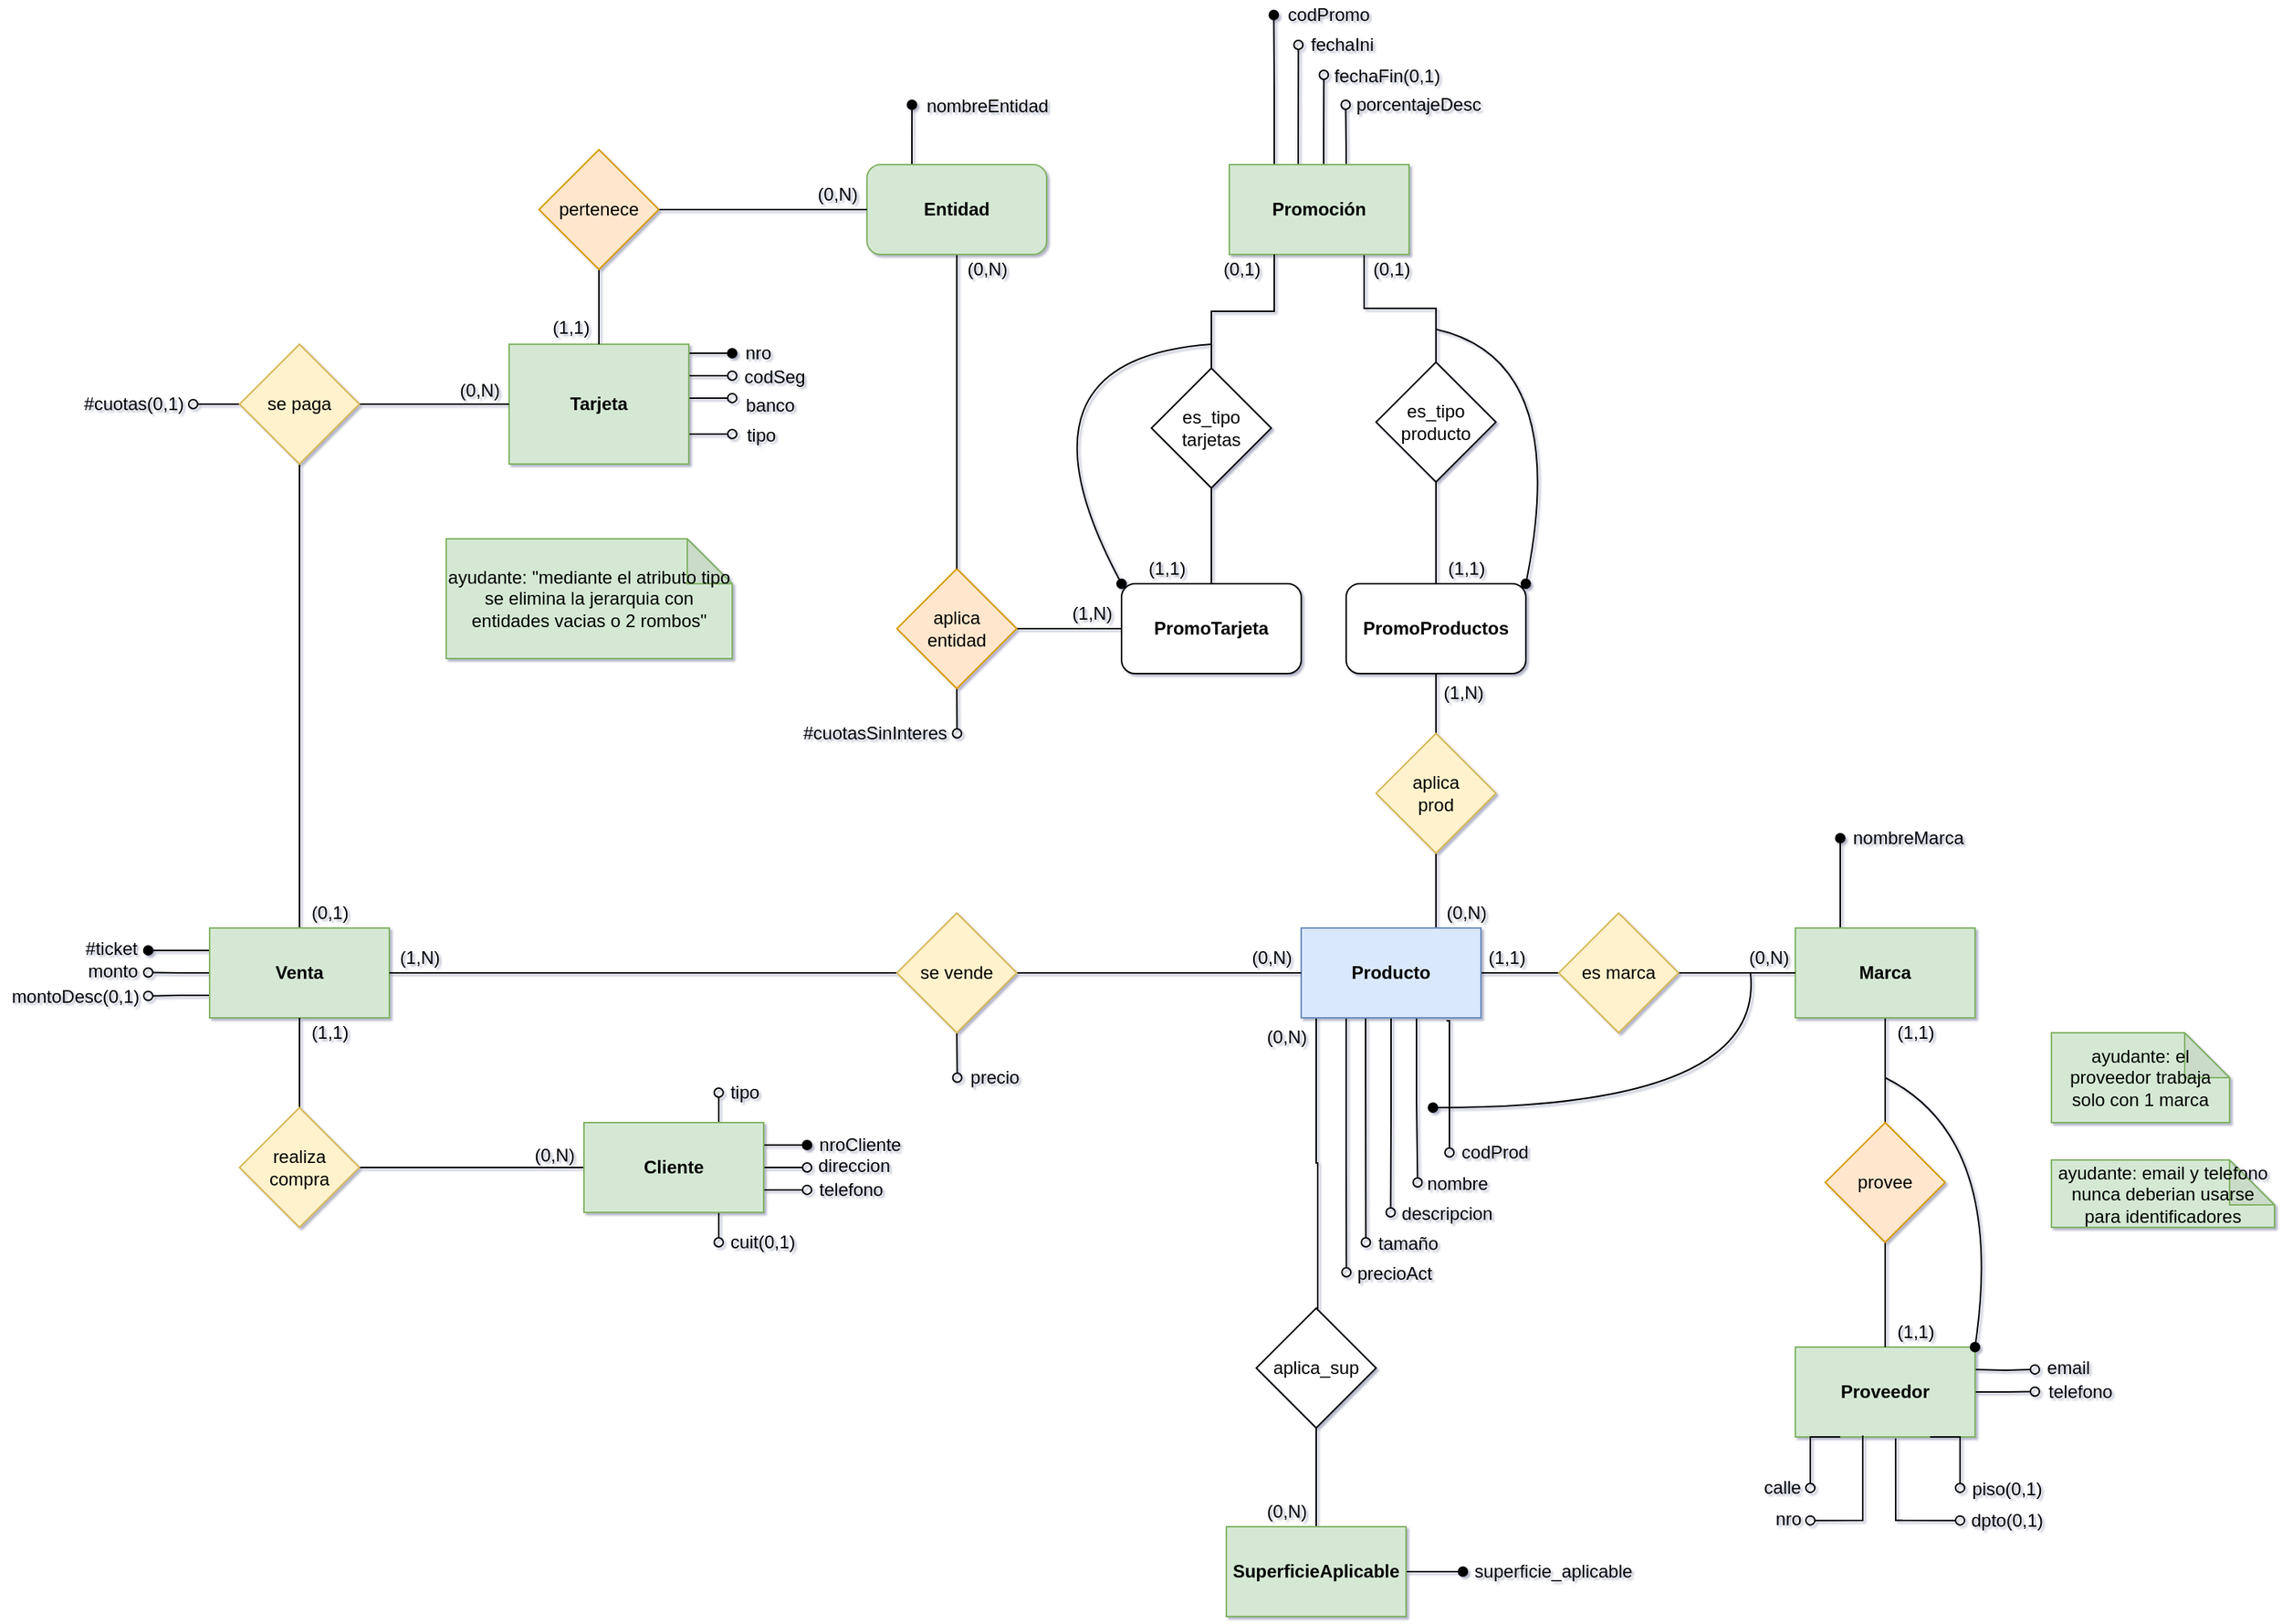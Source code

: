 <mxfile version="17.4.1" type="github">
  <diagram id="bOpDC4ROktXZ9G_zTPv-" name="Page-1">
    <mxGraphModel dx="1695" dy="1665" grid="1" gridSize="10" guides="1" tooltips="1" connect="1" arrows="1" fold="1" page="1" pageScale="1" pageWidth="827" pageHeight="1169" math="0" shadow="1">
      <root>
        <mxCell id="0" />
        <mxCell id="1" parent="0" />
        <mxCell id="mMfdGGbM-2EiEatci0lj-2" style="edgeStyle=orthogonalEdgeStyle;rounded=0;orthogonalLoop=1;jettySize=auto;html=1;exitX=0.817;exitY=1.033;exitDx=0;exitDy=0;endArrow=oval;endFill=0;exitPerimeter=0;" parent="1" edge="1">
          <mxGeometry relative="1" as="geometry">
            <mxPoint x="279" y="290" as="targetPoint" />
            <mxPoint x="277.04" y="201.98" as="sourcePoint" />
            <Array as="points">
              <mxPoint x="279" y="202" />
            </Array>
          </mxGeometry>
        </mxCell>
        <mxCell id="mMfdGGbM-2EiEatci0lj-12" style="edgeStyle=orthogonalEdgeStyle;rounded=0;orthogonalLoop=1;jettySize=auto;html=1;exitX=1;exitY=0.5;exitDx=0;exitDy=0;entryX=0;entryY=0.5;entryDx=0;entryDy=0;endArrow=none;endFill=0;" parent="1" source="mMfdGGbM-2EiEatci0lj-1" target="mMfdGGbM-2EiEatci0lj-11" edge="1">
          <mxGeometry relative="1" as="geometry" />
        </mxCell>
        <mxCell id="mMfdGGbM-2EiEatci0lj-57" style="edgeStyle=orthogonalEdgeStyle;rounded=0;orthogonalLoop=1;jettySize=auto;html=1;exitX=0.75;exitY=0;exitDx=0;exitDy=0;entryX=0.5;entryY=1;entryDx=0;entryDy=0;endArrow=none;endFill=0;" parent="1" source="mMfdGGbM-2EiEatci0lj-1" target="mMfdGGbM-2EiEatci0lj-34" edge="1">
          <mxGeometry relative="1" as="geometry" />
        </mxCell>
        <mxCell id="mMfdGGbM-2EiEatci0lj-151" style="edgeStyle=orthogonalEdgeStyle;rounded=0;orthogonalLoop=1;jettySize=auto;html=1;exitX=0.5;exitY=1;exitDx=0;exitDy=0;endArrow=oval;endFill=0;" parent="1" edge="1">
          <mxGeometry relative="1" as="geometry">
            <mxPoint x="257.739" y="310" as="targetPoint" />
            <mxPoint x="258.0" y="200.0" as="sourcePoint" />
            <Array as="points">
              <mxPoint x="257" y="200" />
              <mxPoint x="257" y="255" />
            </Array>
          </mxGeometry>
        </mxCell>
        <mxCell id="mMfdGGbM-2EiEatci0lj-152" style="edgeStyle=orthogonalEdgeStyle;rounded=0;orthogonalLoop=1;jettySize=auto;html=1;exitX=0.5;exitY=1;exitDx=0;exitDy=0;endArrow=oval;endFill=0;" parent="1" source="mMfdGGbM-2EiEatci0lj-1" edge="1">
          <mxGeometry relative="1" as="geometry">
            <mxPoint x="239.739" y="330" as="targetPoint" />
          </mxGeometry>
        </mxCell>
        <mxCell id="mMfdGGbM-2EiEatci0lj-153" style="edgeStyle=orthogonalEdgeStyle;rounded=0;orthogonalLoop=1;jettySize=auto;html=1;exitX=0.25;exitY=1;exitDx=0;exitDy=0;endArrow=oval;endFill=0;" parent="1" edge="1">
          <mxGeometry relative="1" as="geometry">
            <mxPoint x="223.174" y="350" as="targetPoint" />
            <mxPoint x="223.0" y="200.0" as="sourcePoint" />
            <Array as="points">
              <mxPoint x="223" y="240" />
              <mxPoint x="223" y="240" />
            </Array>
          </mxGeometry>
        </mxCell>
        <mxCell id="mMfdGGbM-2EiEatci0lj-154" style="edgeStyle=orthogonalEdgeStyle;rounded=0;orthogonalLoop=1;jettySize=auto;html=1;exitX=0.25;exitY=1;exitDx=0;exitDy=0;endArrow=oval;endFill=0;" parent="1" source="mMfdGGbM-2EiEatci0lj-1" edge="1">
          <mxGeometry relative="1" as="geometry">
            <mxPoint x="210.174" y="370" as="targetPoint" />
          </mxGeometry>
        </mxCell>
        <mxCell id="o3-ZCwz5johq-laWg9kE-19" style="edgeStyle=orthogonalEdgeStyle;rounded=0;orthogonalLoop=1;jettySize=auto;html=1;exitX=0;exitY=1;exitDx=0;exitDy=0;entryX=0.5;entryY=0;entryDx=0;entryDy=0;endArrow=none;endFill=0;" edge="1" parent="1" target="o3-ZCwz5johq-laWg9kE-18">
          <mxGeometry relative="1" as="geometry">
            <mxPoint x="190" y="200" as="sourcePoint" />
            <mxPoint x="191" y="394" as="targetPoint" />
            <Array as="points">
              <mxPoint x="190" y="297" />
              <mxPoint x="191" y="297" />
              <mxPoint x="191" y="394" />
            </Array>
          </mxGeometry>
        </mxCell>
        <mxCell id="mMfdGGbM-2EiEatci0lj-1" value="Producto" style="rounded=0;whiteSpace=wrap;html=1;fontStyle=1;fillColor=#dae8fc;strokeColor=#6c8ebf;" parent="1" vertex="1">
          <mxGeometry x="180" y="140" width="120" height="60" as="geometry" />
        </mxCell>
        <mxCell id="mMfdGGbM-2EiEatci0lj-3" value="codProd" style="text;html=1;align=center;verticalAlign=middle;resizable=0;points=[];autosize=1;strokeColor=none;fillColor=none;" parent="1" vertex="1">
          <mxGeometry x="279" y="280" width="60" height="20" as="geometry" />
        </mxCell>
        <mxCell id="mMfdGGbM-2EiEatci0lj-14" style="edgeStyle=orthogonalEdgeStyle;rounded=0;orthogonalLoop=1;jettySize=auto;html=1;exitX=0.25;exitY=0;exitDx=0;exitDy=0;endArrow=oval;endFill=1;" parent="1" source="mMfdGGbM-2EiEatci0lj-10" edge="1">
          <mxGeometry relative="1" as="geometry">
            <mxPoint x="540" y="80" as="targetPoint" />
          </mxGeometry>
        </mxCell>
        <mxCell id="mMfdGGbM-2EiEatci0lj-126" style="edgeStyle=orthogonalEdgeStyle;rounded=0;orthogonalLoop=1;jettySize=auto;html=1;exitX=0.5;exitY=1;exitDx=0;exitDy=0;entryX=0.5;entryY=0;entryDx=0;entryDy=0;endArrow=none;endFill=0;" parent="1" source="mMfdGGbM-2EiEatci0lj-10" target="mMfdGGbM-2EiEatci0lj-123" edge="1">
          <mxGeometry relative="1" as="geometry" />
        </mxCell>
        <mxCell id="mMfdGGbM-2EiEatci0lj-10" value="Marca" style="rounded=0;whiteSpace=wrap;html=1;fontStyle=1;fillColor=#d5e8d4;strokeColor=#82b366;" parent="1" vertex="1">
          <mxGeometry x="510" y="140" width="120" height="60" as="geometry" />
        </mxCell>
        <mxCell id="mMfdGGbM-2EiEatci0lj-13" style="edgeStyle=orthogonalEdgeStyle;rounded=0;orthogonalLoop=1;jettySize=auto;html=1;exitX=1;exitY=0.5;exitDx=0;exitDy=0;entryX=0;entryY=0.5;entryDx=0;entryDy=0;endArrow=none;endFill=0;" parent="1" source="mMfdGGbM-2EiEatci0lj-11" target="mMfdGGbM-2EiEatci0lj-10" edge="1">
          <mxGeometry relative="1" as="geometry" />
        </mxCell>
        <mxCell id="mMfdGGbM-2EiEatci0lj-11" value="es marca" style="rhombus;whiteSpace=wrap;html=1;fillColor=#fff2cc;strokeColor=#d6b656;" parent="1" vertex="1">
          <mxGeometry x="352" y="130" width="80" height="80" as="geometry" />
        </mxCell>
        <mxCell id="mMfdGGbM-2EiEatci0lj-15" value="nombreMarca" style="text;html=1;align=center;verticalAlign=middle;resizable=0;points=[];autosize=1;strokeColor=none;fillColor=none;" parent="1" vertex="1">
          <mxGeometry x="540" y="70" width="90" height="20" as="geometry" />
        </mxCell>
        <mxCell id="mMfdGGbM-2EiEatci0lj-16" value="" style="curved=1;endArrow=oval;html=1;rounded=0;endFill=1;" parent="1" edge="1">
          <mxGeometry width="50" height="50" relative="1" as="geometry">
            <mxPoint x="480" y="170" as="sourcePoint" />
            <mxPoint x="268" y="260" as="targetPoint" />
            <Array as="points">
              <mxPoint x="490" y="260" />
            </Array>
          </mxGeometry>
        </mxCell>
        <mxCell id="mMfdGGbM-2EiEatci0lj-48" style="edgeStyle=orthogonalEdgeStyle;rounded=0;orthogonalLoop=1;jettySize=auto;html=1;exitX=0.5;exitY=0;exitDx=0;exitDy=0;entryX=0.5;entryY=1;entryDx=0;entryDy=0;endArrow=none;endFill=0;" parent="1" source="mMfdGGbM-2EiEatci0lj-17" target="mMfdGGbM-2EiEatci0lj-22" edge="1">
          <mxGeometry relative="1" as="geometry" />
        </mxCell>
        <mxCell id="mMfdGGbM-2EiEatci0lj-70" style="edgeStyle=orthogonalEdgeStyle;rounded=0;orthogonalLoop=1;jettySize=auto;html=1;exitX=0;exitY=0.25;exitDx=0;exitDy=0;endArrow=oval;endFill=1;" parent="1" source="mMfdGGbM-2EiEatci0lj-17" edge="1">
          <mxGeometry relative="1" as="geometry">
            <mxPoint x="-590" y="154.957" as="targetPoint" />
          </mxGeometry>
        </mxCell>
        <mxCell id="mMfdGGbM-2EiEatci0lj-71" style="edgeStyle=orthogonalEdgeStyle;rounded=0;orthogonalLoop=1;jettySize=auto;html=1;exitX=0;exitY=0.5;exitDx=0;exitDy=0;endArrow=oval;endFill=0;" parent="1" source="mMfdGGbM-2EiEatci0lj-17" edge="1">
          <mxGeometry relative="1" as="geometry">
            <mxPoint x="-590" y="169.739" as="targetPoint" />
          </mxGeometry>
        </mxCell>
        <mxCell id="mMfdGGbM-2EiEatci0lj-72" style="edgeStyle=orthogonalEdgeStyle;rounded=0;orthogonalLoop=1;jettySize=auto;html=1;exitX=0;exitY=0.75;exitDx=0;exitDy=0;endArrow=oval;endFill=0;" parent="1" source="mMfdGGbM-2EiEatci0lj-17" edge="1">
          <mxGeometry relative="1" as="geometry">
            <mxPoint x="-590" y="185.391" as="targetPoint" />
          </mxGeometry>
        </mxCell>
        <mxCell id="mMfdGGbM-2EiEatci0lj-17" value="Venta" style="rounded=0;whiteSpace=wrap;html=1;fontStyle=1;fillColor=#d5e8d4;strokeColor=#82b366;" parent="1" vertex="1">
          <mxGeometry x="-549" y="140" width="120" height="60" as="geometry" />
        </mxCell>
        <mxCell id="mMfdGGbM-2EiEatci0lj-19" style="edgeStyle=orthogonalEdgeStyle;rounded=0;orthogonalLoop=1;jettySize=auto;html=1;exitX=1;exitY=0.5;exitDx=0;exitDy=0;entryX=0;entryY=0.5;entryDx=0;entryDy=0;endArrow=none;endFill=0;" parent="1" source="mMfdGGbM-2EiEatci0lj-18" target="mMfdGGbM-2EiEatci0lj-1" edge="1">
          <mxGeometry relative="1" as="geometry" />
        </mxCell>
        <mxCell id="mMfdGGbM-2EiEatci0lj-20" style="edgeStyle=orthogonalEdgeStyle;rounded=0;orthogonalLoop=1;jettySize=auto;html=1;exitX=0;exitY=0.5;exitDx=0;exitDy=0;entryX=1;entryY=0.5;entryDx=0;entryDy=0;endArrow=none;endFill=0;" parent="1" source="mMfdGGbM-2EiEatci0lj-18" target="mMfdGGbM-2EiEatci0lj-17" edge="1">
          <mxGeometry relative="1" as="geometry" />
        </mxCell>
        <mxCell id="mMfdGGbM-2EiEatci0lj-76" style="edgeStyle=orthogonalEdgeStyle;rounded=0;orthogonalLoop=1;jettySize=auto;html=1;exitX=0.5;exitY=1;exitDx=0;exitDy=0;endArrow=oval;endFill=0;" parent="1" source="mMfdGGbM-2EiEatci0lj-18" edge="1">
          <mxGeometry relative="1" as="geometry">
            <mxPoint x="-49.692" y="240" as="targetPoint" />
          </mxGeometry>
        </mxCell>
        <mxCell id="mMfdGGbM-2EiEatci0lj-18" value="se vende" style="rhombus;whiteSpace=wrap;html=1;fillColor=#fff2cc;strokeColor=#d6b656;" parent="1" vertex="1">
          <mxGeometry x="-90" y="130" width="80" height="80" as="geometry" />
        </mxCell>
        <mxCell id="mMfdGGbM-2EiEatci0lj-83" style="edgeStyle=orthogonalEdgeStyle;rounded=0;orthogonalLoop=1;jettySize=auto;html=1;exitX=1;exitY=0.25;exitDx=0;exitDy=0;endArrow=oval;endFill=1;" parent="1" edge="1">
          <mxGeometry relative="1" as="geometry">
            <mxPoint x="-200" y="-243.609" as="targetPoint" />
            <mxPoint x="-229" y="-244" as="sourcePoint" />
          </mxGeometry>
        </mxCell>
        <mxCell id="mMfdGGbM-2EiEatci0lj-84" style="edgeStyle=orthogonalEdgeStyle;rounded=0;orthogonalLoop=1;jettySize=auto;html=1;exitX=1;exitY=0.5;exitDx=0;exitDy=0;endArrow=oval;endFill=0;" parent="1" edge="1">
          <mxGeometry relative="1" as="geometry">
            <mxPoint x="-200" y="-228.826" as="targetPoint" />
            <mxPoint x="-229" y="-229" as="sourcePoint" />
          </mxGeometry>
        </mxCell>
        <mxCell id="mMfdGGbM-2EiEatci0lj-85" style="edgeStyle=orthogonalEdgeStyle;rounded=0;orthogonalLoop=1;jettySize=auto;html=1;exitX=1;exitY=0.75;exitDx=0;exitDy=0;endArrow=oval;endFill=0;" parent="1" edge="1">
          <mxGeometry relative="1" as="geometry">
            <mxPoint x="-200" y="-214.043" as="targetPoint" />
            <mxPoint x="-229" y="-214" as="sourcePoint" />
          </mxGeometry>
        </mxCell>
        <mxCell id="G6NL-QWqGKTzPhSWlAU9-1" style="edgeStyle=orthogonalEdgeStyle;rounded=0;orthogonalLoop=1;jettySize=auto;html=1;exitX=1;exitY=0.75;exitDx=0;exitDy=0;endArrow=oval;endFill=0;" parent="1" source="mMfdGGbM-2EiEatci0lj-21" edge="1">
          <mxGeometry relative="1" as="geometry">
            <mxPoint x="-200" y="-190" as="targetPoint" />
          </mxGeometry>
        </mxCell>
        <mxCell id="mMfdGGbM-2EiEatci0lj-21" value="Tarjeta" style="rounded=0;whiteSpace=wrap;html=1;fontStyle=1;fillColor=#d5e8d4;strokeColor=#82b366;" parent="1" vertex="1">
          <mxGeometry x="-349" y="-250" width="120" height="80" as="geometry" />
        </mxCell>
        <mxCell id="mMfdGGbM-2EiEatci0lj-49" style="edgeStyle=orthogonalEdgeStyle;rounded=0;orthogonalLoop=1;jettySize=auto;html=1;exitX=1;exitY=0.5;exitDx=0;exitDy=0;entryX=0;entryY=0.5;entryDx=0;entryDy=0;endArrow=none;endFill=0;" parent="1" source="mMfdGGbM-2EiEatci0lj-22" target="mMfdGGbM-2EiEatci0lj-21" edge="1">
          <mxGeometry relative="1" as="geometry" />
        </mxCell>
        <mxCell id="mMfdGGbM-2EiEatci0lj-81" style="edgeStyle=orthogonalEdgeStyle;rounded=0;orthogonalLoop=1;jettySize=auto;html=1;exitX=0;exitY=0.5;exitDx=0;exitDy=0;endArrow=oval;endFill=0;" parent="1" source="mMfdGGbM-2EiEatci0lj-22" edge="1">
          <mxGeometry relative="1" as="geometry">
            <mxPoint x="-560" y="-209.5" as="targetPoint" />
          </mxGeometry>
        </mxCell>
        <mxCell id="mMfdGGbM-2EiEatci0lj-22" value="se paga" style="rhombus;whiteSpace=wrap;html=1;fillColor=#fff2cc;strokeColor=#d6b656;" parent="1" vertex="1">
          <mxGeometry x="-529" y="-250" width="80" height="80" as="geometry" />
        </mxCell>
        <mxCell id="mMfdGGbM-2EiEatci0lj-28" style="edgeStyle=orthogonalEdgeStyle;rounded=0;orthogonalLoop=1;jettySize=auto;html=1;exitX=0;exitY=0.5;exitDx=0;exitDy=0;entryX=1;entryY=0.5;entryDx=0;entryDy=0;endArrow=none;endFill=0;" parent="1" source="mMfdGGbM-2EiEatci0lj-25" target="mMfdGGbM-2EiEatci0lj-26" edge="1">
          <mxGeometry relative="1" as="geometry" />
        </mxCell>
        <mxCell id="mMfdGGbM-2EiEatci0lj-109" style="edgeStyle=orthogonalEdgeStyle;rounded=0;orthogonalLoop=1;jettySize=auto;html=1;exitX=1;exitY=0.25;exitDx=0;exitDy=0;endArrow=oval;endFill=1;" parent="1" source="mMfdGGbM-2EiEatci0lj-25" edge="1">
          <mxGeometry relative="1" as="geometry">
            <mxPoint x="-150" y="285.391" as="targetPoint" />
          </mxGeometry>
        </mxCell>
        <mxCell id="mMfdGGbM-2EiEatci0lj-110" style="edgeStyle=orthogonalEdgeStyle;rounded=0;orthogonalLoop=1;jettySize=auto;html=1;exitX=1;exitY=0.5;exitDx=0;exitDy=0;endArrow=oval;endFill=0;" parent="1" source="mMfdGGbM-2EiEatci0lj-25" edge="1">
          <mxGeometry relative="1" as="geometry">
            <mxPoint x="-150" y="300.174" as="targetPoint" />
          </mxGeometry>
        </mxCell>
        <mxCell id="mMfdGGbM-2EiEatci0lj-111" style="edgeStyle=orthogonalEdgeStyle;rounded=0;orthogonalLoop=1;jettySize=auto;html=1;exitX=1;exitY=0.75;exitDx=0;exitDy=0;endArrow=oval;endFill=0;" parent="1" source="mMfdGGbM-2EiEatci0lj-25" edge="1">
          <mxGeometry relative="1" as="geometry">
            <mxPoint x="-150" y="314.957" as="targetPoint" />
          </mxGeometry>
        </mxCell>
        <mxCell id="o3-ZCwz5johq-laWg9kE-29" style="edgeStyle=orthogonalEdgeStyle;rounded=0;orthogonalLoop=1;jettySize=auto;html=1;exitX=0.75;exitY=1;exitDx=0;exitDy=0;endArrow=oval;endFill=0;" edge="1" parent="1" source="mMfdGGbM-2EiEatci0lj-25">
          <mxGeometry relative="1" as="geometry">
            <mxPoint x="-209" y="350" as="targetPoint" />
          </mxGeometry>
        </mxCell>
        <mxCell id="o3-ZCwz5johq-laWg9kE-30" style="edgeStyle=orthogonalEdgeStyle;rounded=0;orthogonalLoop=1;jettySize=auto;html=1;exitX=0.75;exitY=0;exitDx=0;exitDy=0;endArrow=oval;endFill=0;" edge="1" parent="1" source="mMfdGGbM-2EiEatci0lj-25">
          <mxGeometry relative="1" as="geometry">
            <mxPoint x="-209" y="250" as="targetPoint" />
          </mxGeometry>
        </mxCell>
        <mxCell id="mMfdGGbM-2EiEatci0lj-25" value="Cliente" style="rounded=0;whiteSpace=wrap;html=1;fontStyle=1;fillColor=#d5e8d4;strokeColor=#82b366;" parent="1" vertex="1">
          <mxGeometry x="-299" y="270" width="120" height="60" as="geometry" />
        </mxCell>
        <mxCell id="mMfdGGbM-2EiEatci0lj-27" style="edgeStyle=orthogonalEdgeStyle;rounded=0;orthogonalLoop=1;jettySize=auto;html=1;exitX=0.5;exitY=0;exitDx=0;exitDy=0;entryX=0.5;entryY=1;entryDx=0;entryDy=0;endArrow=none;endFill=0;" parent="1" source="mMfdGGbM-2EiEatci0lj-26" target="mMfdGGbM-2EiEatci0lj-17" edge="1">
          <mxGeometry relative="1" as="geometry" />
        </mxCell>
        <mxCell id="mMfdGGbM-2EiEatci0lj-26" value="realiza&lt;br&gt;compra" style="rhombus;whiteSpace=wrap;html=1;fillColor=#fff2cc;strokeColor=#d6b656;" parent="1" vertex="1">
          <mxGeometry x="-529" y="260" width="80" height="80" as="geometry" />
        </mxCell>
        <mxCell id="mMfdGGbM-2EiEatci0lj-99" style="edgeStyle=orthogonalEdgeStyle;rounded=0;orthogonalLoop=1;jettySize=auto;html=1;exitX=0.25;exitY=0;exitDx=0;exitDy=0;endArrow=oval;endFill=1;" parent="1" source="mMfdGGbM-2EiEatci0lj-33" edge="1">
          <mxGeometry relative="1" as="geometry">
            <mxPoint x="161.696" y="-470" as="targetPoint" />
          </mxGeometry>
        </mxCell>
        <mxCell id="mMfdGGbM-2EiEatci0lj-100" style="edgeStyle=orthogonalEdgeStyle;rounded=0;orthogonalLoop=1;jettySize=auto;html=1;exitX=0.5;exitY=0;exitDx=0;exitDy=0;endArrow=oval;endFill=0;" parent="1" edge="1">
          <mxGeometry relative="1" as="geometry">
            <mxPoint x="178.13" y="-450" as="targetPoint" />
            <mxPoint x="178" y="-370" as="sourcePoint" />
            <Array as="points">
              <mxPoint x="178" y="-390" />
              <mxPoint x="178" y="-390" />
            </Array>
          </mxGeometry>
        </mxCell>
        <mxCell id="mMfdGGbM-2EiEatci0lj-101" style="edgeStyle=orthogonalEdgeStyle;rounded=0;orthogonalLoop=1;jettySize=auto;html=1;exitX=0.5;exitY=0;exitDx=0;exitDy=0;endArrow=oval;endFill=0;" parent="1" edge="1">
          <mxGeometry relative="1" as="geometry">
            <mxPoint x="195.13" y="-430" as="targetPoint" />
            <mxPoint x="195" y="-370" as="sourcePoint" />
            <Array as="points">
              <mxPoint x="195" y="-390" />
              <mxPoint x="195" y="-390" />
            </Array>
          </mxGeometry>
        </mxCell>
        <mxCell id="mMfdGGbM-2EiEatci0lj-102" style="edgeStyle=orthogonalEdgeStyle;rounded=0;orthogonalLoop=1;jettySize=auto;html=1;exitX=0.75;exitY=0;exitDx=0;exitDy=0;endArrow=oval;endFill=0;" parent="1" edge="1">
          <mxGeometry relative="1" as="geometry">
            <mxPoint x="209.696" y="-410" as="targetPoint" />
            <mxPoint x="210" y="-370" as="sourcePoint" />
            <Array as="points">
              <mxPoint x="210" y="-380" />
              <mxPoint x="210" y="-380" />
            </Array>
          </mxGeometry>
        </mxCell>
        <mxCell id="o3-ZCwz5johq-laWg9kE-5" style="edgeStyle=orthogonalEdgeStyle;rounded=0;orthogonalLoop=1;jettySize=auto;html=1;exitX=0.75;exitY=1;exitDx=0;exitDy=0;entryX=0.5;entryY=0;entryDx=0;entryDy=0;endArrow=none;endFill=0;" edge="1" parent="1" source="mMfdGGbM-2EiEatci0lj-33" target="o3-ZCwz5johq-laWg9kE-2">
          <mxGeometry relative="1" as="geometry" />
        </mxCell>
        <mxCell id="mMfdGGbM-2EiEatci0lj-33" value="Promoción" style="rounded=0;whiteSpace=wrap;html=1;fontStyle=1;fillColor=#d5e8d4;strokeColor=#82b366;" parent="1" vertex="1">
          <mxGeometry x="132" y="-370" width="120" height="60" as="geometry" />
        </mxCell>
        <mxCell id="mMfdGGbM-2EiEatci0lj-58" style="edgeStyle=orthogonalEdgeStyle;rounded=0;orthogonalLoop=1;jettySize=auto;html=1;exitX=0.5;exitY=0;exitDx=0;exitDy=0;entryX=0.5;entryY=1;entryDx=0;entryDy=0;endArrow=none;endFill=0;" parent="1" source="mMfdGGbM-2EiEatci0lj-34" target="mMfdGGbM-2EiEatci0lj-50" edge="1">
          <mxGeometry relative="1" as="geometry" />
        </mxCell>
        <mxCell id="mMfdGGbM-2EiEatci0lj-34" value="aplica&lt;br&gt;prod" style="rhombus;whiteSpace=wrap;html=1;fillColor=#fff2cc;strokeColor=#d6b656;" parent="1" vertex="1">
          <mxGeometry x="230" y="10" width="80" height="80" as="geometry" />
        </mxCell>
        <mxCell id="mMfdGGbM-2EiEatci0lj-50" value="PromoProductos" style="rounded=1;whiteSpace=wrap;html=1;fontStyle=1" parent="1" vertex="1">
          <mxGeometry x="210" y="-90" width="120" height="60" as="geometry" />
        </mxCell>
        <mxCell id="mMfdGGbM-2EiEatci0lj-51" value="PromoTarjeta" style="rounded=1;whiteSpace=wrap;html=1;fontStyle=1" parent="1" vertex="1">
          <mxGeometry x="60" y="-90" width="120" height="60" as="geometry" />
        </mxCell>
        <mxCell id="mMfdGGbM-2EiEatci0lj-55" style="edgeStyle=orthogonalEdgeStyle;rounded=0;orthogonalLoop=1;jettySize=auto;html=1;exitX=1;exitY=0.5;exitDx=0;exitDy=0;entryX=0;entryY=0.5;entryDx=0;entryDy=0;endArrow=none;endFill=0;" parent="1" source="mMfdGGbM-2EiEatci0lj-52" target="mMfdGGbM-2EiEatci0lj-51" edge="1">
          <mxGeometry relative="1" as="geometry" />
        </mxCell>
        <mxCell id="mMfdGGbM-2EiEatci0lj-97" style="edgeStyle=orthogonalEdgeStyle;rounded=0;orthogonalLoop=1;jettySize=auto;html=1;exitX=0.5;exitY=1;exitDx=0;exitDy=0;endArrow=oval;endFill=0;" parent="1" source="mMfdGGbM-2EiEatci0lj-52" edge="1">
          <mxGeometry relative="1" as="geometry">
            <mxPoint x="-49.826" y="10" as="targetPoint" />
          </mxGeometry>
        </mxCell>
        <mxCell id="mMfdGGbM-2EiEatci0lj-52" value="aplica&lt;br&gt;entidad" style="rhombus;whiteSpace=wrap;html=1;fillColor=#ffe6cc;strokeColor=#d79b00;" parent="1" vertex="1">
          <mxGeometry x="-90" y="-100" width="80" height="80" as="geometry" />
        </mxCell>
        <mxCell id="mMfdGGbM-2EiEatci0lj-63" style="edgeStyle=orthogonalEdgeStyle;rounded=0;orthogonalLoop=1;jettySize=auto;html=1;exitX=0.5;exitY=1;exitDx=0;exitDy=0;entryX=0.5;entryY=0;entryDx=0;entryDy=0;endArrow=none;endFill=0;" parent="1" source="mMfdGGbM-2EiEatci0lj-59" target="mMfdGGbM-2EiEatci0lj-52" edge="1">
          <mxGeometry relative="1" as="geometry" />
        </mxCell>
        <mxCell id="mMfdGGbM-2EiEatci0lj-64" style="edgeStyle=orthogonalEdgeStyle;rounded=0;orthogonalLoop=1;jettySize=auto;html=1;exitX=0.25;exitY=0;exitDx=0;exitDy=0;endArrow=oval;endFill=1;" parent="1" source="mMfdGGbM-2EiEatci0lj-59" edge="1">
          <mxGeometry relative="1" as="geometry">
            <mxPoint x="-79.947" y="-410" as="targetPoint" />
          </mxGeometry>
        </mxCell>
        <mxCell id="mMfdGGbM-2EiEatci0lj-59" value="Entidad" style="rounded=1;whiteSpace=wrap;html=1;fontStyle=1;fillColor=#d5e8d4;strokeColor=#82b366;" parent="1" vertex="1">
          <mxGeometry x="-110" y="-370" width="120" height="60" as="geometry" />
        </mxCell>
        <mxCell id="mMfdGGbM-2EiEatci0lj-61" style="edgeStyle=orthogonalEdgeStyle;rounded=0;orthogonalLoop=1;jettySize=auto;html=1;exitX=0.5;exitY=1;exitDx=0;exitDy=0;entryX=0.5;entryY=0;entryDx=0;entryDy=0;endArrow=none;endFill=0;" parent="1" source="mMfdGGbM-2EiEatci0lj-60" target="mMfdGGbM-2EiEatci0lj-21" edge="1">
          <mxGeometry relative="1" as="geometry" />
        </mxCell>
        <mxCell id="mMfdGGbM-2EiEatci0lj-62" style="edgeStyle=orthogonalEdgeStyle;rounded=0;orthogonalLoop=1;jettySize=auto;html=1;exitX=1;exitY=0.5;exitDx=0;exitDy=0;entryX=0;entryY=0.5;entryDx=0;entryDy=0;endArrow=none;endFill=0;" parent="1" source="mMfdGGbM-2EiEatci0lj-60" target="mMfdGGbM-2EiEatci0lj-59" edge="1">
          <mxGeometry relative="1" as="geometry" />
        </mxCell>
        <mxCell id="mMfdGGbM-2EiEatci0lj-60" value="pertenece" style="rhombus;whiteSpace=wrap;html=1;fillColor=#ffe6cc;strokeColor=#d79b00;" parent="1" vertex="1">
          <mxGeometry x="-329" y="-380" width="80" height="80" as="geometry" />
        </mxCell>
        <mxCell id="mMfdGGbM-2EiEatci0lj-65" value="nombreEntidad" style="text;html=1;align=center;verticalAlign=middle;resizable=0;points=[];autosize=1;strokeColor=none;fillColor=none;" parent="1" vertex="1">
          <mxGeometry x="-80" y="-419" width="100" height="20" as="geometry" />
        </mxCell>
        <mxCell id="mMfdGGbM-2EiEatci0lj-66" value="(1,N)" style="text;html=1;align=center;verticalAlign=middle;resizable=0;points=[];autosize=1;strokeColor=none;fillColor=none;" parent="1" vertex="1">
          <mxGeometry x="-429" y="150" width="40" height="20" as="geometry" />
        </mxCell>
        <mxCell id="mMfdGGbM-2EiEatci0lj-67" value="(0,N)" style="text;html=1;align=center;verticalAlign=middle;resizable=0;points=[];autosize=1;strokeColor=none;fillColor=none;" parent="1" vertex="1">
          <mxGeometry x="140" y="150" width="40" height="20" as="geometry" />
        </mxCell>
        <mxCell id="mMfdGGbM-2EiEatci0lj-68" value="(1,1)" style="text;html=1;align=center;verticalAlign=middle;resizable=0;points=[];autosize=1;strokeColor=none;fillColor=none;" parent="1" vertex="1">
          <mxGeometry x="-489" y="200" width="40" height="20" as="geometry" />
        </mxCell>
        <mxCell id="mMfdGGbM-2EiEatci0lj-69" value="(0,N)" style="text;html=1;align=center;verticalAlign=middle;resizable=0;points=[];autosize=1;strokeColor=none;fillColor=none;" parent="1" vertex="1">
          <mxGeometry x="-339" y="282" width="40" height="20" as="geometry" />
        </mxCell>
        <mxCell id="mMfdGGbM-2EiEatci0lj-73" value="#ticket" style="text;html=1;align=center;verticalAlign=middle;resizable=0;points=[];autosize=1;strokeColor=none;fillColor=none;" parent="1" vertex="1">
          <mxGeometry x="-640" y="144" width="50" height="20" as="geometry" />
        </mxCell>
        <mxCell id="mMfdGGbM-2EiEatci0lj-74" value="monto" style="text;html=1;align=center;verticalAlign=middle;resizable=0;points=[];autosize=1;strokeColor=none;fillColor=none;" parent="1" vertex="1">
          <mxGeometry x="-639" y="159" width="50" height="20" as="geometry" />
        </mxCell>
        <mxCell id="mMfdGGbM-2EiEatci0lj-75" value="montoDesc(0,1)" style="text;html=1;align=center;verticalAlign=middle;resizable=0;points=[];autosize=1;strokeColor=none;fillColor=none;" parent="1" vertex="1">
          <mxGeometry x="-689" y="176" width="100" height="20" as="geometry" />
        </mxCell>
        <mxCell id="mMfdGGbM-2EiEatci0lj-77" value="precio" style="text;html=1;align=center;verticalAlign=middle;resizable=0;points=[];autosize=1;strokeColor=none;fillColor=none;" parent="1" vertex="1">
          <mxGeometry x="-50" y="230" width="50" height="20" as="geometry" />
        </mxCell>
        <mxCell id="mMfdGGbM-2EiEatci0lj-78" value="(0,1)" style="text;html=1;align=center;verticalAlign=middle;resizable=0;points=[];autosize=1;strokeColor=none;fillColor=none;" parent="1" vertex="1">
          <mxGeometry x="-489" y="120" width="40" height="20" as="geometry" />
        </mxCell>
        <mxCell id="mMfdGGbM-2EiEatci0lj-79" value="(0,N)" style="text;html=1;align=center;verticalAlign=middle;resizable=0;points=[];autosize=1;strokeColor=none;fillColor=none;" parent="1" vertex="1">
          <mxGeometry x="-389" y="-229" width="40" height="20" as="geometry" />
        </mxCell>
        <mxCell id="mMfdGGbM-2EiEatci0lj-82" value="#cuotas(0,1)" style="text;html=1;align=center;verticalAlign=middle;resizable=0;points=[];autosize=1;strokeColor=none;fillColor=none;" parent="1" vertex="1">
          <mxGeometry x="-640" y="-220" width="80" height="20" as="geometry" />
        </mxCell>
        <mxCell id="mMfdGGbM-2EiEatci0lj-89" value="nro" style="text;html=1;align=center;verticalAlign=middle;resizable=0;points=[];autosize=1;strokeColor=none;fillColor=none;" parent="1" vertex="1">
          <mxGeometry x="-198" y="-254" width="30" height="20" as="geometry" />
        </mxCell>
        <mxCell id="mMfdGGbM-2EiEatci0lj-90" value="(1,1)" style="text;html=1;align=center;verticalAlign=middle;resizable=0;points=[];autosize=1;strokeColor=none;fillColor=none;" parent="1" vertex="1">
          <mxGeometry x="-328" y="-271" width="40" height="20" as="geometry" />
        </mxCell>
        <mxCell id="mMfdGGbM-2EiEatci0lj-91" value="(0,N)" style="text;html=1;align=center;verticalAlign=middle;resizable=0;points=[];autosize=1;strokeColor=none;fillColor=none;" parent="1" vertex="1">
          <mxGeometry x="-150" y="-360" width="40" height="20" as="geometry" />
        </mxCell>
        <mxCell id="mMfdGGbM-2EiEatci0lj-92" value="banco" style="text;html=1;align=center;verticalAlign=middle;resizable=0;points=[];autosize=1;strokeColor=none;fillColor=none;" parent="1" vertex="1">
          <mxGeometry x="-200" y="-219" width="50" height="20" as="geometry" />
        </mxCell>
        <mxCell id="mMfdGGbM-2EiEatci0lj-93" value="codSeg" style="text;html=1;align=center;verticalAlign=middle;resizable=0;points=[];autosize=1;strokeColor=none;fillColor=none;" parent="1" vertex="1">
          <mxGeometry x="-202" y="-238" width="60" height="20" as="geometry" />
        </mxCell>
        <mxCell id="mMfdGGbM-2EiEatci0lj-94" value="(1,N)" style="text;html=1;align=center;verticalAlign=middle;resizable=0;points=[];autosize=1;strokeColor=none;fillColor=none;" parent="1" vertex="1">
          <mxGeometry x="20" y="-80" width="40" height="20" as="geometry" />
        </mxCell>
        <mxCell id="mMfdGGbM-2EiEatci0lj-96" value="(0,N)" style="text;html=1;align=center;verticalAlign=middle;resizable=0;points=[];autosize=1;strokeColor=none;fillColor=none;" parent="1" vertex="1">
          <mxGeometry x="-50" y="-310" width="40" height="20" as="geometry" />
        </mxCell>
        <mxCell id="mMfdGGbM-2EiEatci0lj-98" value="#cuotasSinInteres" style="text;html=1;align=center;verticalAlign=middle;resizable=0;points=[];autosize=1;strokeColor=none;fillColor=none;" parent="1" vertex="1">
          <mxGeometry x="-160" width="110" height="20" as="geometry" />
        </mxCell>
        <mxCell id="mMfdGGbM-2EiEatci0lj-103" value="codPromo" style="text;html=1;align=center;verticalAlign=middle;resizable=0;points=[];autosize=1;strokeColor=none;fillColor=none;" parent="1" vertex="1">
          <mxGeometry x="163" y="-480" width="70" height="20" as="geometry" />
        </mxCell>
        <mxCell id="mMfdGGbM-2EiEatci0lj-104" value="fechaIni" style="text;html=1;align=center;verticalAlign=middle;resizable=0;points=[];autosize=1;strokeColor=none;fillColor=none;" parent="1" vertex="1">
          <mxGeometry x="177" y="-460" width="60" height="20" as="geometry" />
        </mxCell>
        <mxCell id="mMfdGGbM-2EiEatci0lj-105" value="fechaFin(0,1)" style="text;html=1;align=center;verticalAlign=middle;resizable=0;points=[];autosize=1;strokeColor=none;fillColor=none;" parent="1" vertex="1">
          <mxGeometry x="192" y="-439" width="90" height="20" as="geometry" />
        </mxCell>
        <mxCell id="mMfdGGbM-2EiEatci0lj-106" value="porcentajeDesc" style="text;html=1;align=center;verticalAlign=middle;resizable=0;points=[];autosize=1;strokeColor=none;fillColor=none;" parent="1" vertex="1">
          <mxGeometry x="208" y="-420" width="100" height="20" as="geometry" />
        </mxCell>
        <mxCell id="mMfdGGbM-2EiEatci0lj-107" value="(1,N)" style="text;html=1;align=center;verticalAlign=middle;resizable=0;points=[];autosize=1;strokeColor=none;fillColor=none;" parent="1" vertex="1">
          <mxGeometry x="268" y="-27" width="40" height="20" as="geometry" />
        </mxCell>
        <mxCell id="mMfdGGbM-2EiEatci0lj-108" value="(0,N)" style="text;html=1;align=center;verticalAlign=middle;resizable=0;points=[];autosize=1;strokeColor=none;fillColor=none;" parent="1" vertex="1">
          <mxGeometry x="270" y="120" width="40" height="20" as="geometry" />
        </mxCell>
        <mxCell id="mMfdGGbM-2EiEatci0lj-112" value="nroCliente" style="text;html=1;align=center;verticalAlign=middle;resizable=0;points=[];autosize=1;strokeColor=none;fillColor=none;" parent="1" vertex="1">
          <mxGeometry x="-150" y="275" width="70" height="20" as="geometry" />
        </mxCell>
        <mxCell id="mMfdGGbM-2EiEatci0lj-113" value="direccion" style="text;html=1;align=center;verticalAlign=middle;resizable=0;points=[];autosize=1;strokeColor=none;fillColor=none;" parent="1" vertex="1">
          <mxGeometry x="-149" y="289" width="60" height="20" as="geometry" />
        </mxCell>
        <mxCell id="mMfdGGbM-2EiEatci0lj-114" value="telefono" style="text;html=1;align=center;verticalAlign=middle;resizable=0;points=[];autosize=1;strokeColor=none;fillColor=none;" parent="1" vertex="1">
          <mxGeometry x="-151" y="305" width="60" height="20" as="geometry" />
        </mxCell>
        <mxCell id="mMfdGGbM-2EiEatci0lj-116" value="cuit(0,1)" style="text;html=1;align=center;verticalAlign=middle;resizable=0;points=[];autosize=1;strokeColor=none;fillColor=none;" parent="1" vertex="1">
          <mxGeometry x="-210" y="340" width="60" height="20" as="geometry" />
        </mxCell>
        <mxCell id="mMfdGGbM-2EiEatci0lj-128" style="edgeStyle=orthogonalEdgeStyle;rounded=0;orthogonalLoop=1;jettySize=auto;html=1;exitX=1;exitY=0.25;exitDx=0;exitDy=0;endArrow=oval;endFill=0;" parent="1" edge="1">
          <mxGeometry relative="1" as="geometry">
            <mxPoint x="670" y="434.957" as="targetPoint" />
            <mxPoint x="630" y="435" as="sourcePoint" />
          </mxGeometry>
        </mxCell>
        <mxCell id="mMfdGGbM-2EiEatci0lj-129" style="edgeStyle=orthogonalEdgeStyle;rounded=0;orthogonalLoop=1;jettySize=auto;html=1;exitX=1;exitY=0.5;exitDx=0;exitDy=0;endArrow=oval;endFill=0;" parent="1" source="mMfdGGbM-2EiEatci0lj-122" edge="1">
          <mxGeometry relative="1" as="geometry">
            <mxPoint x="670" y="449.739" as="targetPoint" />
          </mxGeometry>
        </mxCell>
        <mxCell id="mMfdGGbM-2EiEatci0lj-122" value="Proveedor" style="rounded=0;whiteSpace=wrap;html=1;fontStyle=1;fillColor=#d5e8d4;strokeColor=#82b366;" parent="1" vertex="1">
          <mxGeometry x="510" y="420" width="120" height="60" as="geometry" />
        </mxCell>
        <mxCell id="mMfdGGbM-2EiEatci0lj-127" style="edgeStyle=orthogonalEdgeStyle;rounded=0;orthogonalLoop=1;jettySize=auto;html=1;exitX=0.5;exitY=1;exitDx=0;exitDy=0;entryX=0.5;entryY=0;entryDx=0;entryDy=0;endArrow=none;endFill=0;" parent="1" source="mMfdGGbM-2EiEatci0lj-123" target="mMfdGGbM-2EiEatci0lj-122" edge="1">
          <mxGeometry relative="1" as="geometry" />
        </mxCell>
        <mxCell id="mMfdGGbM-2EiEatci0lj-123" value="provee" style="rhombus;whiteSpace=wrap;html=1;fillColor=#ffe6cc;strokeColor=#d79b00;" parent="1" vertex="1">
          <mxGeometry x="530" y="270" width="80" height="80" as="geometry" />
        </mxCell>
        <mxCell id="mMfdGGbM-2EiEatci0lj-131" value="telefono" style="text;html=1;align=center;verticalAlign=middle;resizable=0;points=[];autosize=1;strokeColor=none;fillColor=none;" parent="1" vertex="1">
          <mxGeometry x="670" y="440" width="60" height="20" as="geometry" />
        </mxCell>
        <mxCell id="mMfdGGbM-2EiEatci0lj-132" value="email" style="text;html=1;align=center;verticalAlign=middle;resizable=0;points=[];autosize=1;strokeColor=none;fillColor=none;" parent="1" vertex="1">
          <mxGeometry x="672" y="424" width="40" height="20" as="geometry" />
        </mxCell>
        <mxCell id="mMfdGGbM-2EiEatci0lj-134" value="(1,1)" style="text;html=1;align=center;verticalAlign=middle;resizable=0;points=[];autosize=1;strokeColor=none;fillColor=none;" parent="1" vertex="1">
          <mxGeometry x="570" y="200" width="40" height="20" as="geometry" />
        </mxCell>
        <mxCell id="mMfdGGbM-2EiEatci0lj-136" value="(1,1)" style="text;html=1;align=center;verticalAlign=middle;resizable=0;points=[];autosize=1;strokeColor=none;fillColor=none;" parent="1" vertex="1">
          <mxGeometry x="570" y="400" width="40" height="20" as="geometry" />
        </mxCell>
        <mxCell id="mMfdGGbM-2EiEatci0lj-137" value="(1,1)" style="text;html=1;align=center;verticalAlign=middle;resizable=0;points=[];autosize=1;strokeColor=none;fillColor=none;" parent="1" vertex="1">
          <mxGeometry x="297" y="150" width="40" height="20" as="geometry" />
        </mxCell>
        <mxCell id="mMfdGGbM-2EiEatci0lj-139" value="(0,N)" style="text;html=1;align=center;verticalAlign=middle;resizable=0;points=[];autosize=1;strokeColor=none;fillColor=none;" parent="1" vertex="1">
          <mxGeometry x="472" y="150" width="40" height="20" as="geometry" />
        </mxCell>
        <mxCell id="mMfdGGbM-2EiEatci0lj-143" style="edgeStyle=orthogonalEdgeStyle;rounded=0;orthogonalLoop=1;jettySize=auto;html=1;exitX=0.25;exitY=1;exitDx=0;exitDy=0;endArrow=oval;endFill=0;" parent="1" source="mMfdGGbM-2EiEatci0lj-122" edge="1">
          <mxGeometry relative="1" as="geometry">
            <mxPoint x="520" y="514.087" as="targetPoint" />
            <mxPoint x="547.373" y="514.393" as="sourcePoint" />
          </mxGeometry>
        </mxCell>
        <mxCell id="mMfdGGbM-2EiEatci0lj-144" style="edgeStyle=orthogonalEdgeStyle;rounded=0;orthogonalLoop=1;jettySize=auto;html=1;exitX=0.375;exitY=0.983;exitDx=0;exitDy=0;endArrow=oval;endFill=0;exitPerimeter=0;" parent="1" source="mMfdGGbM-2EiEatci0lj-122" edge="1">
          <mxGeometry relative="1" as="geometry">
            <mxPoint x="520" y="535.826" as="targetPoint" />
            <mxPoint x="547.373" y="535.607" as="sourcePoint" />
            <Array as="points">
              <mxPoint x="555" y="536" />
            </Array>
          </mxGeometry>
        </mxCell>
        <mxCell id="mMfdGGbM-2EiEatci0lj-145" style="edgeStyle=orthogonalEdgeStyle;rounded=0;orthogonalLoop=1;jettySize=auto;html=1;exitX=0.75;exitY=1;exitDx=0;exitDy=0;endArrow=oval;endFill=0;" parent="1" source="mMfdGGbM-2EiEatci0lj-122" edge="1">
          <mxGeometry relative="1" as="geometry">
            <mxPoint x="620" y="514.087" as="targetPoint" />
            <mxPoint x="592.627" y="514.393" as="sourcePoint" />
          </mxGeometry>
        </mxCell>
        <mxCell id="mMfdGGbM-2EiEatci0lj-146" style="edgeStyle=orthogonalEdgeStyle;rounded=0;orthogonalLoop=1;jettySize=auto;html=1;exitX=0.558;exitY=1.017;exitDx=0;exitDy=0;endArrow=oval;endFill=0;exitPerimeter=0;" parent="1" source="mMfdGGbM-2EiEatci0lj-122" edge="1">
          <mxGeometry relative="1" as="geometry">
            <mxPoint x="620" y="535.826" as="targetPoint" />
            <mxPoint x="592.627" y="535.607" as="sourcePoint" />
            <Array as="points">
              <mxPoint x="577" y="536" />
            </Array>
          </mxGeometry>
        </mxCell>
        <mxCell id="mMfdGGbM-2EiEatci0lj-147" value="calle" style="text;html=1;align=center;verticalAlign=middle;resizable=0;points=[];autosize=1;strokeColor=none;fillColor=none;" parent="1" vertex="1">
          <mxGeometry x="481" y="504" width="40" height="20" as="geometry" />
        </mxCell>
        <mxCell id="mMfdGGbM-2EiEatci0lj-148" value="nro" style="text;html=1;align=center;verticalAlign=middle;resizable=0;points=[];autosize=1;strokeColor=none;fillColor=none;" parent="1" vertex="1">
          <mxGeometry x="490" y="525" width="30" height="20" as="geometry" />
        </mxCell>
        <mxCell id="mMfdGGbM-2EiEatci0lj-149" value="piso(0,1)" style="text;html=1;align=center;verticalAlign=middle;resizable=0;points=[];autosize=1;strokeColor=none;fillColor=none;" parent="1" vertex="1">
          <mxGeometry x="621" y="505" width="60" height="20" as="geometry" />
        </mxCell>
        <mxCell id="mMfdGGbM-2EiEatci0lj-150" value="dpto(0,1)" style="text;html=1;align=center;verticalAlign=middle;resizable=0;points=[];autosize=1;strokeColor=none;fillColor=none;" parent="1" vertex="1">
          <mxGeometry x="621" y="526" width="60" height="20" as="geometry" />
        </mxCell>
        <mxCell id="mMfdGGbM-2EiEatci0lj-156" value="nombre" style="text;html=1;align=center;verticalAlign=middle;resizable=0;points=[];autosize=1;strokeColor=none;fillColor=none;" parent="1" vertex="1">
          <mxGeometry x="254" y="301" width="60" height="20" as="geometry" />
        </mxCell>
        <mxCell id="mMfdGGbM-2EiEatci0lj-157" value="descripcion" style="text;html=1;align=center;verticalAlign=middle;resizable=0;points=[];autosize=1;strokeColor=none;fillColor=none;" parent="1" vertex="1">
          <mxGeometry x="237" y="321" width="80" height="20" as="geometry" />
        </mxCell>
        <mxCell id="mMfdGGbM-2EiEatci0lj-158" value="tamaño" style="text;html=1;align=center;verticalAlign=middle;resizable=0;points=[];autosize=1;strokeColor=none;fillColor=none;" parent="1" vertex="1">
          <mxGeometry x="221" y="341" width="60" height="20" as="geometry" />
        </mxCell>
        <mxCell id="mMfdGGbM-2EiEatci0lj-159" value="precioAct" style="text;html=1;align=center;verticalAlign=middle;resizable=0;points=[];autosize=1;strokeColor=none;fillColor=none;" parent="1" vertex="1">
          <mxGeometry x="207" y="361" width="70" height="20" as="geometry" />
        </mxCell>
        <mxCell id="G6NL-QWqGKTzPhSWlAU9-2" value="tipo" style="text;html=1;align=center;verticalAlign=middle;resizable=0;points=[];autosize=1;strokeColor=none;fillColor=none;" parent="1" vertex="1">
          <mxGeometry x="-196" y="-199" width="30" height="20" as="geometry" />
        </mxCell>
        <mxCell id="G6NL-QWqGKTzPhSWlAU9-3" value="ayudante: &quot;mediante el atributo tipo se elimina la jerarquia con entidades vacias o 2 rombos&quot;" style="shape=note;whiteSpace=wrap;html=1;backgroundOutline=1;darkOpacity=0.05;fillColor=#d5e8d4;strokeColor=#82b366;" parent="1" vertex="1">
          <mxGeometry x="-391" y="-120" width="191" height="80" as="geometry" />
        </mxCell>
        <mxCell id="G6NL-QWqGKTzPhSWlAU9-4" value="ayudante: el proveedor trabaja solo con 1 marca" style="shape=note;whiteSpace=wrap;html=1;backgroundOutline=1;darkOpacity=0.05;fillColor=#d5e8d4;strokeColor=#82b366;" parent="1" vertex="1">
          <mxGeometry x="681" y="210" width="119" height="60" as="geometry" />
        </mxCell>
        <mxCell id="G6NL-QWqGKTzPhSWlAU9-5" value="ayudante: email y telefono nunca deberian usarse para identificadores" style="shape=note;whiteSpace=wrap;html=1;backgroundOutline=1;darkOpacity=0.05;fillColor=#d5e8d4;strokeColor=#82b366;" parent="1" vertex="1">
          <mxGeometry x="681" y="295" width="149" height="45" as="geometry" />
        </mxCell>
        <mxCell id="G6NL-QWqGKTzPhSWlAU9-6" value="" style="curved=1;endArrow=oval;html=1;rounded=0;entryX=1;entryY=0;entryDx=0;entryDy=0;endFill=1;" parent="1" target="mMfdGGbM-2EiEatci0lj-122" edge="1">
          <mxGeometry width="50" height="50" relative="1" as="geometry">
            <mxPoint x="570" y="240" as="sourcePoint" />
            <mxPoint x="490" y="320" as="targetPoint" />
            <Array as="points">
              <mxPoint x="650" y="280" />
            </Array>
          </mxGeometry>
        </mxCell>
        <mxCell id="o3-ZCwz5johq-laWg9kE-3" style="edgeStyle=orthogonalEdgeStyle;rounded=0;orthogonalLoop=1;jettySize=auto;html=1;exitX=0.5;exitY=0;exitDx=0;exitDy=0;entryX=0.25;entryY=1;entryDx=0;entryDy=0;endArrow=none;endFill=0;" edge="1" parent="1" source="o3-ZCwz5johq-laWg9kE-1" target="mMfdGGbM-2EiEatci0lj-33">
          <mxGeometry relative="1" as="geometry" />
        </mxCell>
        <mxCell id="o3-ZCwz5johq-laWg9kE-4" style="edgeStyle=orthogonalEdgeStyle;rounded=0;orthogonalLoop=1;jettySize=auto;html=1;exitX=0.5;exitY=1;exitDx=0;exitDy=0;entryX=0.5;entryY=0;entryDx=0;entryDy=0;endArrow=none;endFill=0;" edge="1" parent="1" source="o3-ZCwz5johq-laWg9kE-1" target="mMfdGGbM-2EiEatci0lj-51">
          <mxGeometry relative="1" as="geometry" />
        </mxCell>
        <mxCell id="o3-ZCwz5johq-laWg9kE-1" value="es_tipo&lt;br&gt;tarjetas" style="rhombus;whiteSpace=wrap;html=1;" vertex="1" parent="1">
          <mxGeometry x="80" y="-234" width="80" height="80" as="geometry" />
        </mxCell>
        <mxCell id="o3-ZCwz5johq-laWg9kE-6" style="edgeStyle=orthogonalEdgeStyle;rounded=0;orthogonalLoop=1;jettySize=auto;html=1;exitX=0.5;exitY=1;exitDx=0;exitDy=0;entryX=0.5;entryY=0;entryDx=0;entryDy=0;endArrow=none;endFill=0;" edge="1" parent="1" source="o3-ZCwz5johq-laWg9kE-2" target="mMfdGGbM-2EiEatci0lj-50">
          <mxGeometry relative="1" as="geometry" />
        </mxCell>
        <mxCell id="o3-ZCwz5johq-laWg9kE-2" value="es_tipo&lt;br&gt;producto" style="rhombus;whiteSpace=wrap;html=1;" vertex="1" parent="1">
          <mxGeometry x="230" y="-238" width="80" height="80" as="geometry" />
        </mxCell>
        <mxCell id="o3-ZCwz5johq-laWg9kE-7" value="(0,1)" style="text;html=1;align=center;verticalAlign=middle;resizable=0;points=[];autosize=1;strokeColor=none;fillColor=none;" vertex="1" parent="1">
          <mxGeometry x="120" y="-310" width="40" height="20" as="geometry" />
        </mxCell>
        <mxCell id="o3-ZCwz5johq-laWg9kE-8" value="(0,1)" style="text;html=1;align=center;verticalAlign=middle;resizable=0;points=[];autosize=1;strokeColor=none;fillColor=none;" vertex="1" parent="1">
          <mxGeometry x="220" y="-310" width="40" height="20" as="geometry" />
        </mxCell>
        <mxCell id="o3-ZCwz5johq-laWg9kE-9" value="(1,1)" style="text;html=1;align=center;verticalAlign=middle;resizable=0;points=[];autosize=1;strokeColor=none;fillColor=none;" vertex="1" parent="1">
          <mxGeometry x="70" y="-110" width="40" height="20" as="geometry" />
        </mxCell>
        <mxCell id="o3-ZCwz5johq-laWg9kE-10" value="(1,1)" style="text;html=1;align=center;verticalAlign=middle;resizable=0;points=[];autosize=1;strokeColor=none;fillColor=none;" vertex="1" parent="1">
          <mxGeometry x="270" y="-110" width="40" height="20" as="geometry" />
        </mxCell>
        <mxCell id="o3-ZCwz5johq-laWg9kE-11" value="" style="curved=1;endArrow=oval;html=1;rounded=0;entryX=0;entryY=0;entryDx=0;entryDy=0;endFill=1;" edge="1" parent="1" target="mMfdGGbM-2EiEatci0lj-51">
          <mxGeometry width="50" height="50" relative="1" as="geometry">
            <mxPoint x="120" y="-250" as="sourcePoint" />
            <mxPoint x="30" y="-240" as="targetPoint" />
            <Array as="points">
              <mxPoint x="-20" y="-240" />
            </Array>
          </mxGeometry>
        </mxCell>
        <mxCell id="o3-ZCwz5johq-laWg9kE-14" value="" style="curved=1;endArrow=oval;html=1;rounded=0;entryX=1;entryY=0;entryDx=0;entryDy=0;endFill=1;" edge="1" parent="1" target="mMfdGGbM-2EiEatci0lj-50">
          <mxGeometry width="50" height="50" relative="1" as="geometry">
            <mxPoint x="270" y="-260" as="sourcePoint" />
            <mxPoint x="410" y="-240" as="targetPoint" />
            <Array as="points">
              <mxPoint x="360" y="-240" />
            </Array>
          </mxGeometry>
        </mxCell>
        <mxCell id="o3-ZCwz5johq-laWg9kE-26" style="edgeStyle=orthogonalEdgeStyle;rounded=0;orthogonalLoop=1;jettySize=auto;html=1;exitX=0.5;exitY=1;exitDx=0;exitDy=0;entryX=0.5;entryY=0;entryDx=0;entryDy=0;endArrow=none;endFill=0;" edge="1" parent="1" source="o3-ZCwz5johq-laWg9kE-18" target="o3-ZCwz5johq-laWg9kE-24">
          <mxGeometry relative="1" as="geometry" />
        </mxCell>
        <mxCell id="o3-ZCwz5johq-laWg9kE-18" value="aplica_sup" style="rhombus;whiteSpace=wrap;html=1;" vertex="1" parent="1">
          <mxGeometry x="150" y="394" width="80" height="80" as="geometry" />
        </mxCell>
        <mxCell id="o3-ZCwz5johq-laWg9kE-21" value="superficie_aplicable" style="text;html=1;align=center;verticalAlign=middle;resizable=0;points=[];autosize=1;strokeColor=none;fillColor=none;" vertex="1" parent="1">
          <mxGeometry x="288" y="560" width="120" height="20" as="geometry" />
        </mxCell>
        <mxCell id="o3-ZCwz5johq-laWg9kE-25" style="edgeStyle=orthogonalEdgeStyle;rounded=0;orthogonalLoop=1;jettySize=auto;html=1;exitX=1;exitY=0.5;exitDx=0;exitDy=0;endArrow=oval;endFill=1;" edge="1" parent="1" source="o3-ZCwz5johq-laWg9kE-24">
          <mxGeometry relative="1" as="geometry">
            <mxPoint x="288" y="570" as="targetPoint" />
          </mxGeometry>
        </mxCell>
        <mxCell id="o3-ZCwz5johq-laWg9kE-24" value="SuperficieAplicable" style="rounded=0;whiteSpace=wrap;html=1;fontStyle=1;fillColor=#d5e8d4;strokeColor=#82b366;" vertex="1" parent="1">
          <mxGeometry x="130" y="540" width="120" height="60" as="geometry" />
        </mxCell>
        <mxCell id="o3-ZCwz5johq-laWg9kE-27" value="(0,N)" style="text;html=1;align=center;verticalAlign=middle;resizable=0;points=[];autosize=1;strokeColor=none;fillColor=none;" vertex="1" parent="1">
          <mxGeometry x="150" y="520" width="40" height="20" as="geometry" />
        </mxCell>
        <mxCell id="o3-ZCwz5johq-laWg9kE-28" value="(0,N)" style="text;html=1;align=center;verticalAlign=middle;resizable=0;points=[];autosize=1;strokeColor=none;fillColor=none;" vertex="1" parent="1">
          <mxGeometry x="150" y="203" width="40" height="20" as="geometry" />
        </mxCell>
        <mxCell id="o3-ZCwz5johq-laWg9kE-31" value="tipo" style="text;html=1;align=center;verticalAlign=middle;resizable=0;points=[];autosize=1;strokeColor=none;fillColor=none;" vertex="1" parent="1">
          <mxGeometry x="-207" y="240" width="30" height="20" as="geometry" />
        </mxCell>
      </root>
    </mxGraphModel>
  </diagram>
</mxfile>
